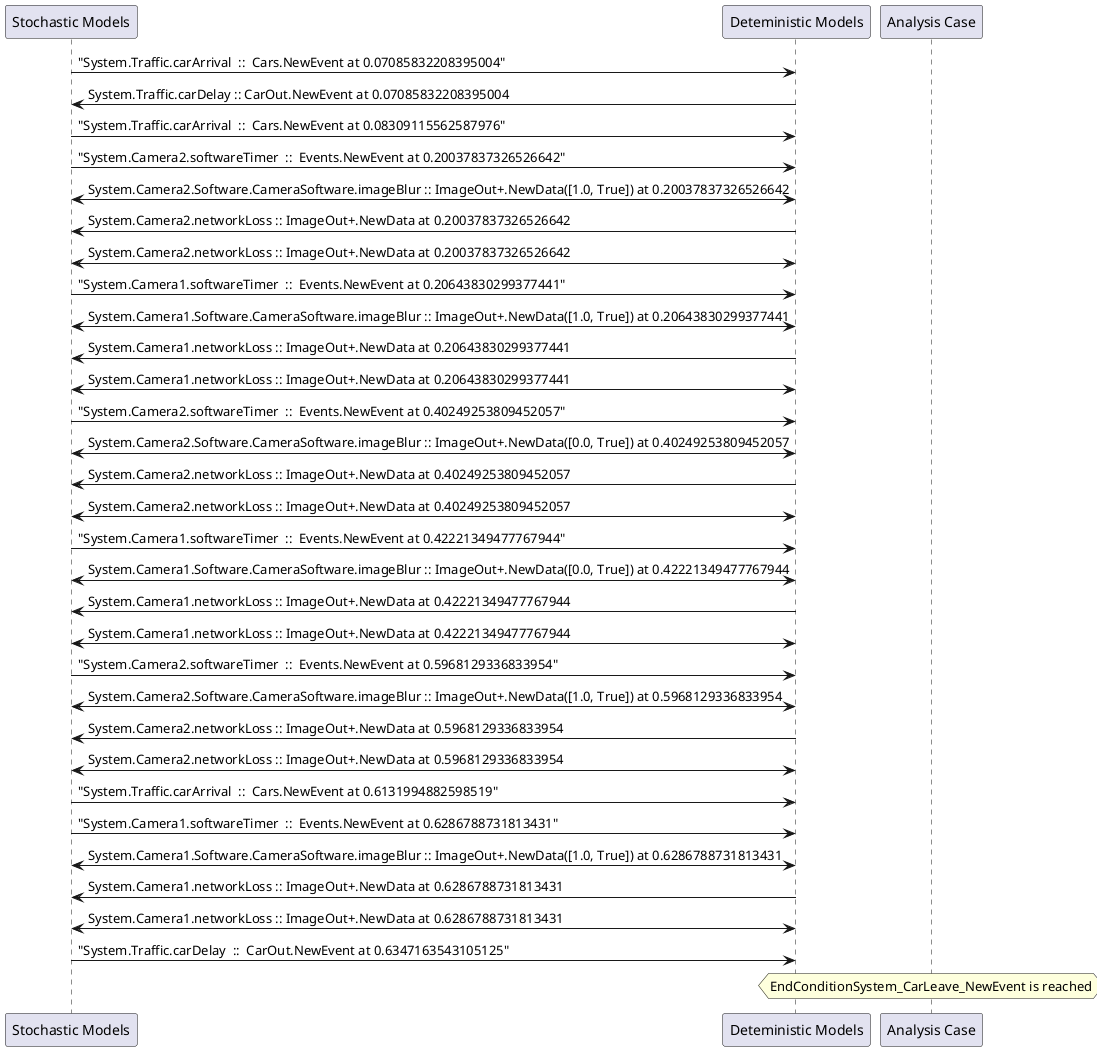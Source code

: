 
	@startuml
	participant "Stochastic Models" as stochmodel
	participant "Deteministic Models" as detmodel
	participant "Analysis Case" as analysis
	{27368_stop} stochmodel -> detmodel : "System.Traffic.carArrival  ::  Cars.NewEvent at 0.07085832208395004"
{27376_start} detmodel -> stochmodel : System.Traffic.carDelay :: CarOut.NewEvent at 0.07085832208395004
{27369_stop} stochmodel -> detmodel : "System.Traffic.carArrival  ::  Cars.NewEvent at 0.08309115562587976"
{27352_stop} stochmodel -> detmodel : "System.Camera2.softwareTimer  ::  Events.NewEvent at 0.20037837326526642"
detmodel <-> stochmodel : System.Camera2.Software.CameraSoftware.imageBlur :: ImageOut+.NewData([1.0, True]) at 0.20037837326526642
detmodel -> stochmodel : System.Camera2.networkLoss :: ImageOut+.NewData at 0.20037837326526642
detmodel <-> stochmodel : System.Camera2.networkLoss :: ImageOut+.NewData at 0.20037837326526642
{27337_stop} stochmodel -> detmodel : "System.Camera1.softwareTimer  ::  Events.NewEvent at 0.20643830299377441"
detmodel <-> stochmodel : System.Camera1.Software.CameraSoftware.imageBlur :: ImageOut+.NewData([1.0, True]) at 0.20643830299377441
detmodel -> stochmodel : System.Camera1.networkLoss :: ImageOut+.NewData at 0.20643830299377441
detmodel <-> stochmodel : System.Camera1.networkLoss :: ImageOut+.NewData at 0.20643830299377441
{27353_stop} stochmodel -> detmodel : "System.Camera2.softwareTimer  ::  Events.NewEvent at 0.40249253809452057"
detmodel <-> stochmodel : System.Camera2.Software.CameraSoftware.imageBlur :: ImageOut+.NewData([0.0, True]) at 0.40249253809452057
detmodel -> stochmodel : System.Camera2.networkLoss :: ImageOut+.NewData at 0.40249253809452057
detmodel <-> stochmodel : System.Camera2.networkLoss :: ImageOut+.NewData at 0.40249253809452057
{27338_stop} stochmodel -> detmodel : "System.Camera1.softwareTimer  ::  Events.NewEvent at 0.42221349477767944"
detmodel <-> stochmodel : System.Camera1.Software.CameraSoftware.imageBlur :: ImageOut+.NewData([0.0, True]) at 0.42221349477767944
detmodel -> stochmodel : System.Camera1.networkLoss :: ImageOut+.NewData at 0.42221349477767944
detmodel <-> stochmodel : System.Camera1.networkLoss :: ImageOut+.NewData at 0.42221349477767944
{27354_stop} stochmodel -> detmodel : "System.Camera2.softwareTimer  ::  Events.NewEvent at 0.5968129336833954"
detmodel <-> stochmodel : System.Camera2.Software.CameraSoftware.imageBlur :: ImageOut+.NewData([1.0, True]) at 0.5968129336833954
detmodel -> stochmodel : System.Camera2.networkLoss :: ImageOut+.NewData at 0.5968129336833954
detmodel <-> stochmodel : System.Camera2.networkLoss :: ImageOut+.NewData at 0.5968129336833954
{27370_stop} stochmodel -> detmodel : "System.Traffic.carArrival  ::  Cars.NewEvent at 0.6131994882598519"
{27339_stop} stochmodel -> detmodel : "System.Camera1.softwareTimer  ::  Events.NewEvent at 0.6286788731813431"
detmodel <-> stochmodel : System.Camera1.Software.CameraSoftware.imageBlur :: ImageOut+.NewData([1.0, True]) at 0.6286788731813431
detmodel -> stochmodel : System.Camera1.networkLoss :: ImageOut+.NewData at 0.6286788731813431
detmodel <-> stochmodel : System.Camera1.networkLoss :: ImageOut+.NewData at 0.6286788731813431
{27376_stop} stochmodel -> detmodel : "System.Traffic.carDelay  ::  CarOut.NewEvent at 0.6347163543105125"
{27376_start} <-> {27376_stop} : delay
hnote over analysis 
EndConditionSystem_CarLeave_NewEvent is reached
endnote
@enduml
